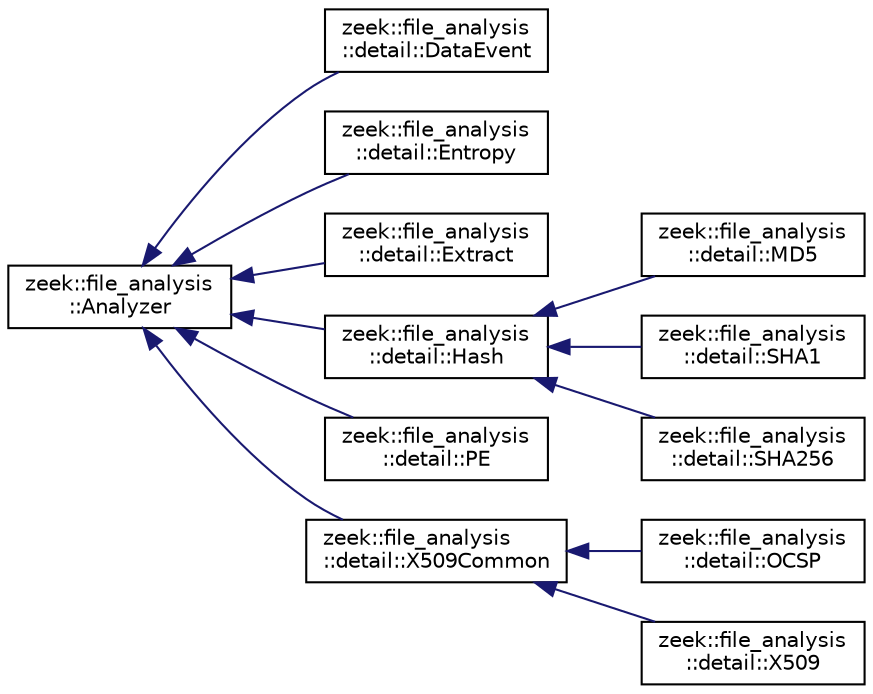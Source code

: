 digraph "Graphical Class Hierarchy"
{
 // LATEX_PDF_SIZE
  edge [fontname="Helvetica",fontsize="10",labelfontname="Helvetica",labelfontsize="10"];
  node [fontname="Helvetica",fontsize="10",shape=record];
  rankdir="LR";
  Node0 [label="zeek::file_analysis\l::Analyzer",height=0.2,width=0.4,color="black", fillcolor="white", style="filled",URL="$db/d1f/classzeek_1_1file__analysis_1_1Analyzer.html",tooltip=" "];
  Node0 -> Node1 [dir="back",color="midnightblue",fontsize="10",style="solid",fontname="Helvetica"];
  Node1 [label="zeek::file_analysis\l::detail::DataEvent",height=0.2,width=0.4,color="black", fillcolor="white", style="filled",URL="$d7/d1e/classzeek_1_1file__analysis_1_1detail_1_1DataEvent.html",tooltip=" "];
  Node0 -> Node2 [dir="back",color="midnightblue",fontsize="10",style="solid",fontname="Helvetica"];
  Node2 [label="zeek::file_analysis\l::detail::Entropy",height=0.2,width=0.4,color="black", fillcolor="white", style="filled",URL="$d8/d8e/classzeek_1_1file__analysis_1_1detail_1_1Entropy.html",tooltip=" "];
  Node0 -> Node3 [dir="back",color="midnightblue",fontsize="10",style="solid",fontname="Helvetica"];
  Node3 [label="zeek::file_analysis\l::detail::Extract",height=0.2,width=0.4,color="black", fillcolor="white", style="filled",URL="$d0/df0/classzeek_1_1file__analysis_1_1detail_1_1Extract.html",tooltip=" "];
  Node0 -> Node4 [dir="back",color="midnightblue",fontsize="10",style="solid",fontname="Helvetica"];
  Node4 [label="zeek::file_analysis\l::detail::Hash",height=0.2,width=0.4,color="black", fillcolor="white", style="filled",URL="$d9/db4/classzeek_1_1file__analysis_1_1detail_1_1Hash.html",tooltip=" "];
  Node4 -> Node5 [dir="back",color="midnightblue",fontsize="10",style="solid",fontname="Helvetica"];
  Node5 [label="zeek::file_analysis\l::detail::MD5",height=0.2,width=0.4,color="black", fillcolor="white", style="filled",URL="$dc/dc1/classzeek_1_1file__analysis_1_1detail_1_1MD5.html",tooltip=" "];
  Node4 -> Node6 [dir="back",color="midnightblue",fontsize="10",style="solid",fontname="Helvetica"];
  Node6 [label="zeek::file_analysis\l::detail::SHA1",height=0.2,width=0.4,color="black", fillcolor="white", style="filled",URL="$d8/de6/classzeek_1_1file__analysis_1_1detail_1_1SHA1.html",tooltip=" "];
  Node4 -> Node7 [dir="back",color="midnightblue",fontsize="10",style="solid",fontname="Helvetica"];
  Node7 [label="zeek::file_analysis\l::detail::SHA256",height=0.2,width=0.4,color="black", fillcolor="white", style="filled",URL="$db/dbc/classzeek_1_1file__analysis_1_1detail_1_1SHA256.html",tooltip=" "];
  Node0 -> Node8 [dir="back",color="midnightblue",fontsize="10",style="solid",fontname="Helvetica"];
  Node8 [label="zeek::file_analysis\l::detail::PE",height=0.2,width=0.4,color="black", fillcolor="white", style="filled",URL="$d1/dfa/classzeek_1_1file__analysis_1_1detail_1_1PE.html",tooltip=" "];
  Node0 -> Node9 [dir="back",color="midnightblue",fontsize="10",style="solid",fontname="Helvetica"];
  Node9 [label="zeek::file_analysis\l::detail::X509Common",height=0.2,width=0.4,color="black", fillcolor="white", style="filled",URL="$db/d72/classzeek_1_1file__analysis_1_1detail_1_1X509Common.html",tooltip=" "];
  Node9 -> Node10 [dir="back",color="midnightblue",fontsize="10",style="solid",fontname="Helvetica"];
  Node10 [label="zeek::file_analysis\l::detail::OCSP",height=0.2,width=0.4,color="black", fillcolor="white", style="filled",URL="$d3/d19/classzeek_1_1file__analysis_1_1detail_1_1OCSP.html",tooltip=" "];
  Node9 -> Node11 [dir="back",color="midnightblue",fontsize="10",style="solid",fontname="Helvetica"];
  Node11 [label="zeek::file_analysis\l::detail::X509",height=0.2,width=0.4,color="black", fillcolor="white", style="filled",URL="$d4/d54/classzeek_1_1file__analysis_1_1detail_1_1X509.html",tooltip=" "];
}
